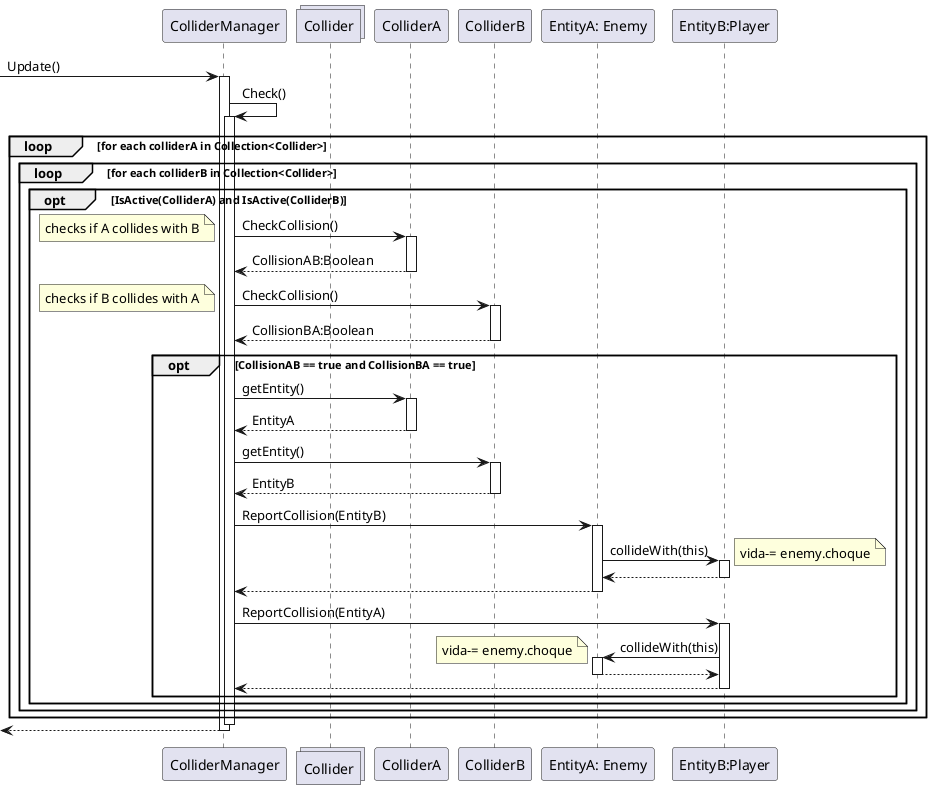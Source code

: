 @startuml
[-> ColliderManager : Update()
activate ColliderManager
ColliderManager -> ColliderManager: Check()
activate ColliderManager
loop for each colliderA in Collection<Collider>
    loop for each colliderB in Collection<Collider>
        collections Collider
        opt IsActive(ColliderA) and IsActive(ColliderB)
               ColliderManager -> ColliderA : CheckCollision()
               activate ColliderA
               note left: checks if A collides with B
               ColliderManager <-- ColliderA: CollisionAB:Boolean
               deactivate ColliderA

               ColliderManager -> ColliderB : CheckCollision()
               activate ColliderB
               note left: checks if B collides with A
               ColliderManager <-- ColliderB: CollisionBA:Boolean
               deactivate ColliderB

               opt CollisionAB == true and CollisionBA == true

                    ColliderManager -> ColliderA: getEntity()
                    activate ColliderA
                    ColliderManager <-- ColliderA: EntityA
                    deactivate ColliderA

                    ColliderManager -> ColliderB: getEntity()
                    activate ColliderB
                    ColliderManager <-- ColliderB: EntityB
                    deactivate ColliderB

                    ColliderManager -> EntityA as "EntityA: Enemy": ReportCollision(EntityB)
                        activate EntityA
                        EntityA -> EntityB as "EntityB:Player": collideWith(this)
                        activate EntityB
                        note right: vida-= enemy.choque
                        EntityA <-- EntityB
                        deactivate EntityB
                        ColliderManager <-- EntityA
                        deactivate EntityA

                    ColliderManager -> EntityB: ReportCollision(EntityA)
                        activate EntityB
                        EntityB -> EntityA: collideWith(this)
                        activate EntityA
                        note left: vida-= enemy.choque
                        EntityB <-- EntityA
                        deactivate EntityA
                        ColliderManager <-- EntityB
                        deactivate EntityB



               end
        end
    end
end

deactivate ColliderManager
[<-- ColliderManager
deactivate ColliderManager
@enduml